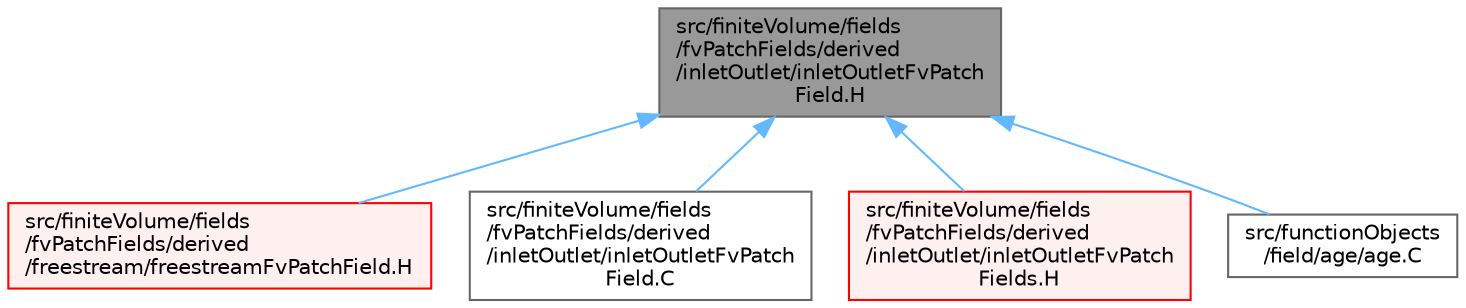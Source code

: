 digraph "src/finiteVolume/fields/fvPatchFields/derived/inletOutlet/inletOutletFvPatchField.H"
{
 // LATEX_PDF_SIZE
  bgcolor="transparent";
  edge [fontname=Helvetica,fontsize=10,labelfontname=Helvetica,labelfontsize=10];
  node [fontname=Helvetica,fontsize=10,shape=box,height=0.2,width=0.4];
  Node1 [id="Node000001",label="src/finiteVolume/fields\l/fvPatchFields/derived\l/inletOutlet/inletOutletFvPatch\lField.H",height=0.2,width=0.4,color="gray40", fillcolor="grey60", style="filled", fontcolor="black",tooltip=" "];
  Node1 -> Node2 [id="edge1_Node000001_Node000002",dir="back",color="steelblue1",style="solid",tooltip=" "];
  Node2 [id="Node000002",label="src/finiteVolume/fields\l/fvPatchFields/derived\l/freestream/freestreamFvPatchField.H",height=0.2,width=0.4,color="red", fillcolor="#FFF0F0", style="filled",URL="$freestreamFvPatchField_8H.html",tooltip=" "];
  Node1 -> Node6 [id="edge2_Node000001_Node000006",dir="back",color="steelblue1",style="solid",tooltip=" "];
  Node6 [id="Node000006",label="src/finiteVolume/fields\l/fvPatchFields/derived\l/inletOutlet/inletOutletFvPatch\lField.C",height=0.2,width=0.4,color="grey40", fillcolor="white", style="filled",URL="$inletOutletFvPatchField_8C.html",tooltip=" "];
  Node1 -> Node7 [id="edge3_Node000001_Node000007",dir="back",color="steelblue1",style="solid",tooltip=" "];
  Node7 [id="Node000007",label="src/finiteVolume/fields\l/fvPatchFields/derived\l/inletOutlet/inletOutletFvPatch\lFields.H",height=0.2,width=0.4,color="red", fillcolor="#FFF0F0", style="filled",URL="$inletOutletFvPatchFields_8H.html",tooltip=" "];
  Node1 -> Node29 [id="edge4_Node000001_Node000029",dir="back",color="steelblue1",style="solid",tooltip=" "];
  Node29 [id="Node000029",label="src/functionObjects\l/field/age/age.C",height=0.2,width=0.4,color="grey40", fillcolor="white", style="filled",URL="$age_8C.html",tooltip=" "];
}
